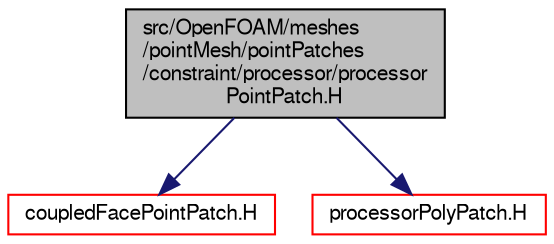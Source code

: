 digraph "src/OpenFOAM/meshes/pointMesh/pointPatches/constraint/processor/processorPointPatch.H"
{
  bgcolor="transparent";
  edge [fontname="FreeSans",fontsize="10",labelfontname="FreeSans",labelfontsize="10"];
  node [fontname="FreeSans",fontsize="10",shape=record];
  Node0 [label="src/OpenFOAM/meshes\l/pointMesh/pointPatches\l/constraint/processor/processor\lPointPatch.H",height=0.2,width=0.4,color="black", fillcolor="grey75", style="filled", fontcolor="black"];
  Node0 -> Node1 [color="midnightblue",fontsize="10",style="solid",fontname="FreeSans"];
  Node1 [label="coupledFacePointPatch.H",height=0.2,width=0.4,color="red",URL="$a11492.html"];
  Node0 -> Node161 [color="midnightblue",fontsize="10",style="solid",fontname="FreeSans"];
  Node161 [label="processorPolyPatch.H",height=0.2,width=0.4,color="red",URL="$a11717.html"];
}
